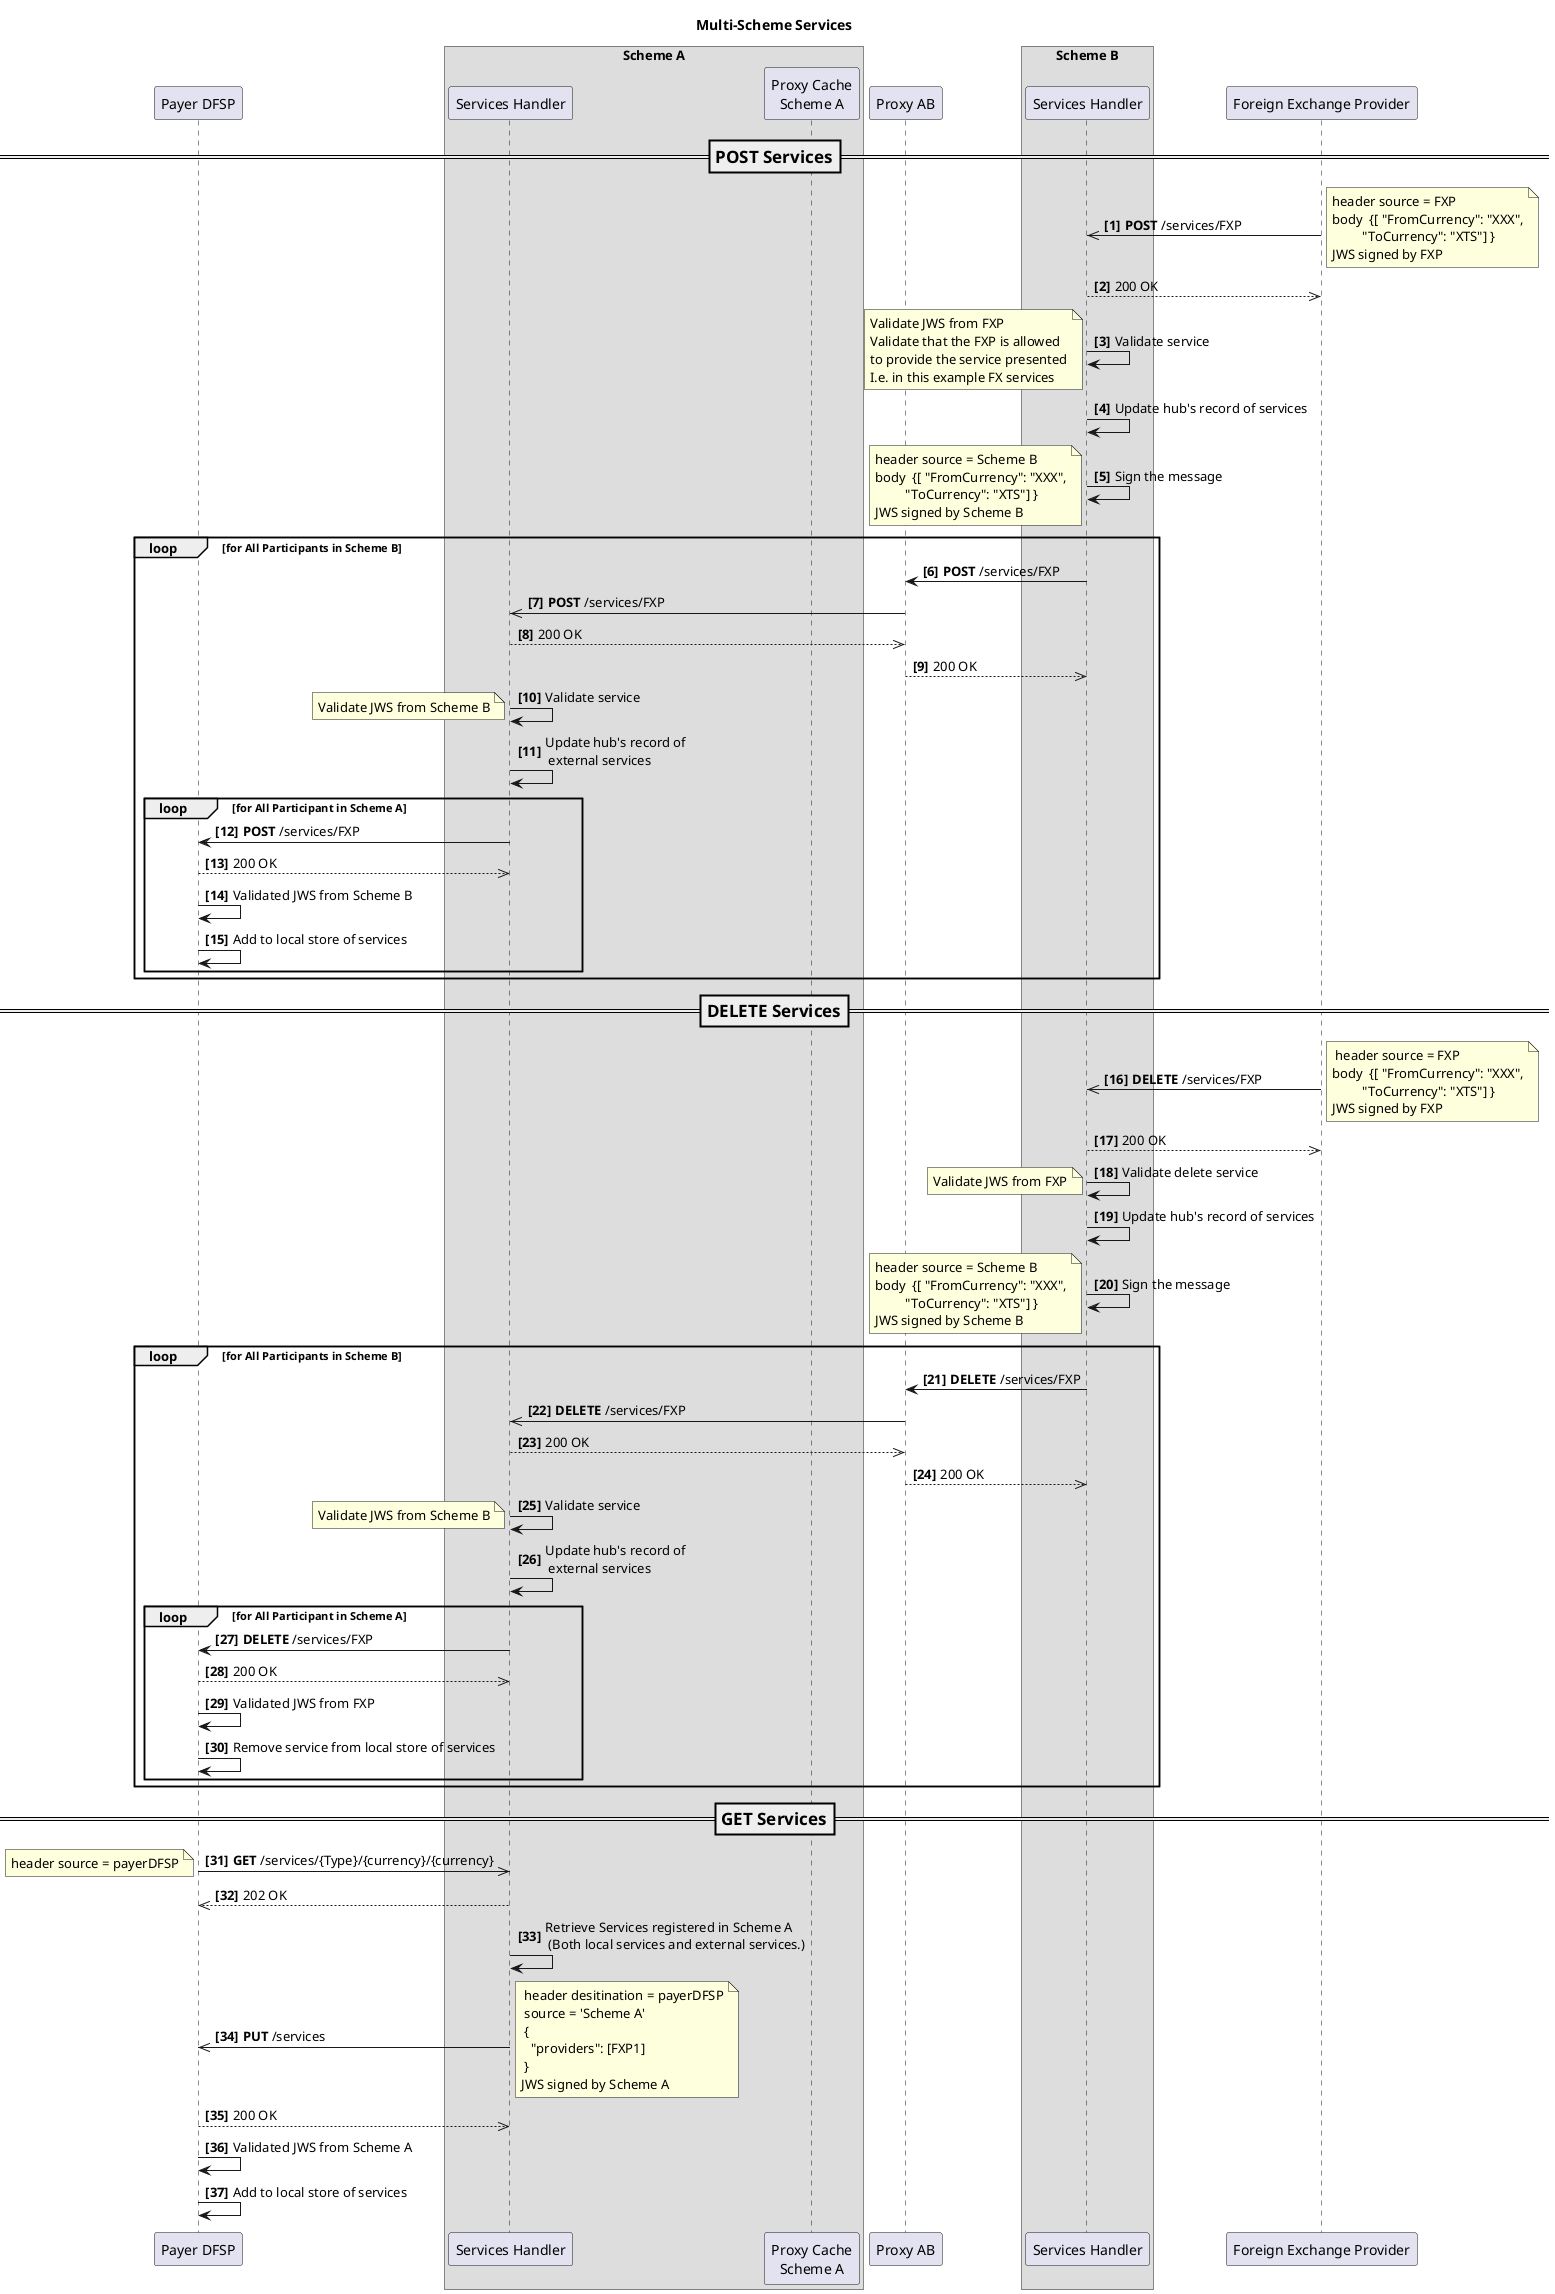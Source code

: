 @startuml

title Multi-Scheme Services

participant "Payer DFSP" as payerDFSP
box "Scheme A"
    participant "Services Handler" as services_A
    participant "Proxy Cache\nScheme A" as pc_A
end box
participant "Proxy AB" as xnp
box "Scheme B"
    participant "Services Handler" as services_B
end box
participant "Foreign Exchange Provider" as FXP
autonumber 1 "<b>[0]"

=== POST Services ==
FXP ->> services_B: **POST** /services/FXP
note right
header source = FXP
body  {[ "FromCurrency": "XXX",
         "ToCurrency": "XTS"] }
JWS signed by FXP
end note
services_B -->> FXP: 200 OK
services_B->services_B: Validate service
note left
Validate JWS from FXP
Validate that the FXP is allowed 
to provide the service presented
I.e. in this example FX services
end note
services_B->services_B: Update hub's record of services
services_B->services_B: Sign the message
note left
header source = Scheme B
body  {[ "FromCurrency": "XXX",
         "ToCurrency": "XTS"] }
JWS signed by Scheme B
end note

loop for All Participants in Scheme B
  services_B -> xnp: **POST** /services/FXP
  xnp ->> services_A: **POST** /services/FXP
  services_A -->> xnp: 200 OK
  xnp -->> services_B: 200 OK

  services_A->services_A: Validate service
  note left
  Validate JWS from Scheme B
  end note
  services_A->services_A: Update hub's record of\n external services

  loop for All Participant in Scheme A
    services_A -> payerDFSP: **POST** /services/FXP
    payerDFSP -->> services_A: 200 OK
    payerDFSP->payerDFSP: Validated JWS from Scheme B
    payerDFSP->payerDFSP: Add to local store of services
  end loop
end loop

=== DELETE Services ==
FXP ->> services_B: **DELETE** /services/FXP
note right
 header source = FXP
body  {[ "FromCurrency": "XXX",
         "ToCurrency": "XTS"] }
JWS signed by FXP
end note
services_B -->> FXP: 200 OK
services_B->services_B: Validate delete service
note left
Validate JWS from FXP
end note
services_B->services_B: Update hub's record of services
services_B->services_B: Sign the message
note left
header source = Scheme B
body  {[ "FromCurrency": "XXX",
         "ToCurrency": "XTS"] }
JWS signed by Scheme B
end note


loop for All Participants in Scheme B
  services_B -> xnp: **DELETE** /services/FXP
  xnp ->> services_A: **DELETE** /services/FXP
  services_A -->> xnp: 200 OK
  xnp -->> services_B: 200 OK
  services_A->services_A: Validate service
  note left
  Validate JWS from Scheme B
  end note
  services_A->services_A: Update hub's record of\n external services
  loop for All Participant in Scheme A
    services_A -> payerDFSP: **DELETE** /services/FXP
    payerDFSP -->> services_A: 200 OK
    payerDFSP->payerDFSP: Validated JWS from FXP
    payerDFSP->payerDFSP: Remove service from local store of services
  end loop
end loop

=== GET Services ==
payerDFSP ->> services_A: **GET** /services/{Type}/{currency}/{currency}
note left
 header source = payerDFSP
end note
services_A -->> payerDFSP: 202 OK
  services_A -> services_A: Retrieve Services registered in Scheme A\n (Both local services and external services.)
  services_A ->> payerDFSP: **PUT** /services
   note right
    header desitination = payerDFSP
    source = 'Scheme A'
    {
      "providers": [FXP1]
    }
   JWS signed by Scheme A
   end note
   payerDFSP -->> services_A: 200 OK
payerDFSP->payerDFSP: Validated JWS from Scheme A
payerDFSP->payerDFSP: Add to local store of services



@enduml